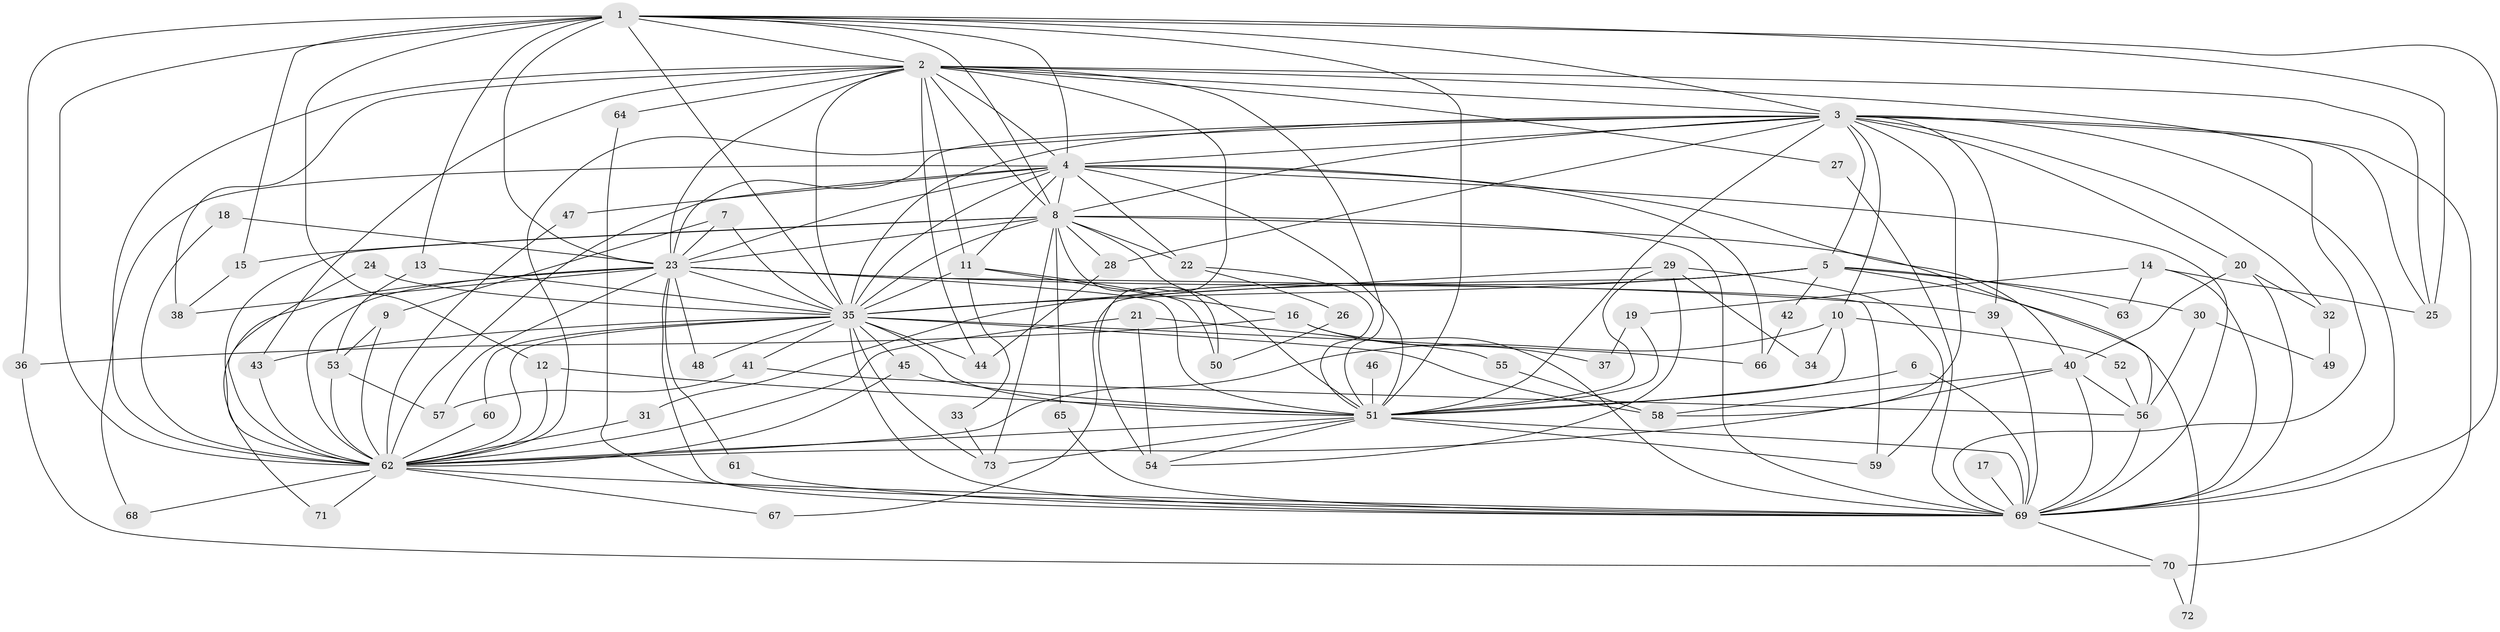 // original degree distribution, {16: 0.009708737864077669, 18: 0.02912621359223301, 27: 0.009708737864077669, 26: 0.009708737864077669, 19: 0.019417475728155338, 24: 0.009708737864077669, 22: 0.009708737864077669, 5: 0.02912621359223301, 6: 0.02912621359223301, 8: 0.009708737864077669, 4: 0.11650485436893204, 2: 0.5436893203883495, 3: 0.17475728155339806}
// Generated by graph-tools (version 1.1) at 2025/36/03/04/25 23:36:34]
// undirected, 73 vertices, 189 edges
graph export_dot {
  node [color=gray90,style=filled];
  1;
  2;
  3;
  4;
  5;
  6;
  7;
  8;
  9;
  10;
  11;
  12;
  13;
  14;
  15;
  16;
  17;
  18;
  19;
  20;
  21;
  22;
  23;
  24;
  25;
  26;
  27;
  28;
  29;
  30;
  31;
  32;
  33;
  34;
  35;
  36;
  37;
  38;
  39;
  40;
  41;
  42;
  43;
  44;
  45;
  46;
  47;
  48;
  49;
  50;
  51;
  52;
  53;
  54;
  55;
  56;
  57;
  58;
  59;
  60;
  61;
  62;
  63;
  64;
  65;
  66;
  67;
  68;
  69;
  70;
  71;
  72;
  73;
  1 -- 2 [weight=1.0];
  1 -- 3 [weight=1.0];
  1 -- 4 [weight=1.0];
  1 -- 8 [weight=1.0];
  1 -- 12 [weight=1.0];
  1 -- 13 [weight=1.0];
  1 -- 15 [weight=1.0];
  1 -- 23 [weight=2.0];
  1 -- 25 [weight=1.0];
  1 -- 35 [weight=1.0];
  1 -- 36 [weight=1.0];
  1 -- 51 [weight=1.0];
  1 -- 62 [weight=2.0];
  1 -- 69 [weight=1.0];
  2 -- 3 [weight=1.0];
  2 -- 4 [weight=1.0];
  2 -- 8 [weight=1.0];
  2 -- 11 [weight=1.0];
  2 -- 23 [weight=1.0];
  2 -- 25 [weight=1.0];
  2 -- 27 [weight=1.0];
  2 -- 35 [weight=1.0];
  2 -- 38 [weight=1.0];
  2 -- 43 [weight=1.0];
  2 -- 44 [weight=1.0];
  2 -- 51 [weight=1.0];
  2 -- 54 [weight=2.0];
  2 -- 62 [weight=1.0];
  2 -- 64 [weight=1.0];
  2 -- 69 [weight=1.0];
  3 -- 4 [weight=1.0];
  3 -- 5 [weight=1.0];
  3 -- 8 [weight=1.0];
  3 -- 10 [weight=1.0];
  3 -- 20 [weight=1.0];
  3 -- 23 [weight=1.0];
  3 -- 25 [weight=1.0];
  3 -- 28 [weight=1.0];
  3 -- 32 [weight=1.0];
  3 -- 35 [weight=1.0];
  3 -- 39 [weight=1.0];
  3 -- 51 [weight=1.0];
  3 -- 58 [weight=1.0];
  3 -- 62 [weight=1.0];
  3 -- 69 [weight=1.0];
  3 -- 70 [weight=1.0];
  4 -- 8 [weight=1.0];
  4 -- 11 [weight=1.0];
  4 -- 22 [weight=1.0];
  4 -- 23 [weight=1.0];
  4 -- 35 [weight=2.0];
  4 -- 40 [weight=1.0];
  4 -- 47 [weight=1.0];
  4 -- 51 [weight=2.0];
  4 -- 62 [weight=1.0];
  4 -- 66 [weight=1.0];
  4 -- 68 [weight=1.0];
  4 -- 69 [weight=2.0];
  5 -- 30 [weight=1.0];
  5 -- 31 [weight=1.0];
  5 -- 35 [weight=1.0];
  5 -- 42 [weight=1.0];
  5 -- 63 [weight=1.0];
  5 -- 67 [weight=1.0];
  5 -- 72 [weight=1.0];
  6 -- 51 [weight=1.0];
  6 -- 69 [weight=1.0];
  7 -- 9 [weight=1.0];
  7 -- 23 [weight=1.0];
  7 -- 35 [weight=1.0];
  8 -- 15 [weight=1.0];
  8 -- 22 [weight=1.0];
  8 -- 23 [weight=1.0];
  8 -- 28 [weight=1.0];
  8 -- 35 [weight=2.0];
  8 -- 50 [weight=2.0];
  8 -- 51 [weight=1.0];
  8 -- 56 [weight=1.0];
  8 -- 62 [weight=1.0];
  8 -- 65 [weight=1.0];
  8 -- 69 [weight=1.0];
  8 -- 73 [weight=1.0];
  9 -- 53 [weight=1.0];
  9 -- 62 [weight=1.0];
  10 -- 34 [weight=1.0];
  10 -- 51 [weight=1.0];
  10 -- 52 [weight=1.0];
  10 -- 62 [weight=1.0];
  11 -- 16 [weight=1.0];
  11 -- 33 [weight=1.0];
  11 -- 35 [weight=1.0];
  11 -- 50 [weight=1.0];
  12 -- 51 [weight=1.0];
  12 -- 62 [weight=1.0];
  13 -- 35 [weight=1.0];
  13 -- 53 [weight=1.0];
  14 -- 19 [weight=1.0];
  14 -- 25 [weight=1.0];
  14 -- 63 [weight=1.0];
  14 -- 69 [weight=1.0];
  15 -- 38 [weight=1.0];
  16 -- 36 [weight=1.0];
  16 -- 37 [weight=1.0];
  16 -- 69 [weight=1.0];
  17 -- 69 [weight=1.0];
  18 -- 23 [weight=1.0];
  18 -- 62 [weight=1.0];
  19 -- 37 [weight=1.0];
  19 -- 51 [weight=1.0];
  20 -- 32 [weight=1.0];
  20 -- 40 [weight=1.0];
  20 -- 69 [weight=1.0];
  21 -- 54 [weight=1.0];
  21 -- 55 [weight=1.0];
  21 -- 62 [weight=1.0];
  22 -- 26 [weight=1.0];
  22 -- 51 [weight=1.0];
  23 -- 35 [weight=1.0];
  23 -- 38 [weight=1.0];
  23 -- 39 [weight=1.0];
  23 -- 48 [weight=1.0];
  23 -- 51 [weight=1.0];
  23 -- 57 [weight=1.0];
  23 -- 59 [weight=1.0];
  23 -- 61 [weight=1.0];
  23 -- 62 [weight=1.0];
  23 -- 69 [weight=1.0];
  23 -- 71 [weight=1.0];
  24 -- 35 [weight=1.0];
  24 -- 62 [weight=1.0];
  26 -- 50 [weight=1.0];
  27 -- 69 [weight=1.0];
  28 -- 44 [weight=1.0];
  29 -- 34 [weight=1.0];
  29 -- 35 [weight=1.0];
  29 -- 51 [weight=1.0];
  29 -- 54 [weight=1.0];
  29 -- 59 [weight=1.0];
  30 -- 49 [weight=1.0];
  30 -- 56 [weight=1.0];
  31 -- 62 [weight=1.0];
  32 -- 49 [weight=1.0];
  33 -- 73 [weight=1.0];
  35 -- 41 [weight=1.0];
  35 -- 43 [weight=1.0];
  35 -- 44 [weight=1.0];
  35 -- 45 [weight=1.0];
  35 -- 48 [weight=1.0];
  35 -- 51 [weight=1.0];
  35 -- 58 [weight=1.0];
  35 -- 60 [weight=1.0];
  35 -- 62 [weight=1.0];
  35 -- 66 [weight=2.0];
  35 -- 69 [weight=1.0];
  35 -- 73 [weight=1.0];
  36 -- 70 [weight=1.0];
  39 -- 69 [weight=1.0];
  40 -- 56 [weight=1.0];
  40 -- 58 [weight=1.0];
  40 -- 62 [weight=1.0];
  40 -- 69 [weight=1.0];
  41 -- 56 [weight=1.0];
  41 -- 57 [weight=1.0];
  42 -- 66 [weight=1.0];
  43 -- 62 [weight=1.0];
  45 -- 51 [weight=1.0];
  45 -- 62 [weight=1.0];
  46 -- 51 [weight=1.0];
  47 -- 62 [weight=1.0];
  51 -- 54 [weight=1.0];
  51 -- 59 [weight=1.0];
  51 -- 62 [weight=1.0];
  51 -- 69 [weight=1.0];
  51 -- 73 [weight=1.0];
  52 -- 56 [weight=1.0];
  53 -- 57 [weight=1.0];
  53 -- 62 [weight=1.0];
  55 -- 58 [weight=1.0];
  56 -- 69 [weight=1.0];
  60 -- 62 [weight=1.0];
  61 -- 69 [weight=1.0];
  62 -- 67 [weight=1.0];
  62 -- 68 [weight=1.0];
  62 -- 69 [weight=1.0];
  62 -- 71 [weight=1.0];
  64 -- 69 [weight=1.0];
  65 -- 69 [weight=1.0];
  69 -- 70 [weight=1.0];
  70 -- 72 [weight=1.0];
}
